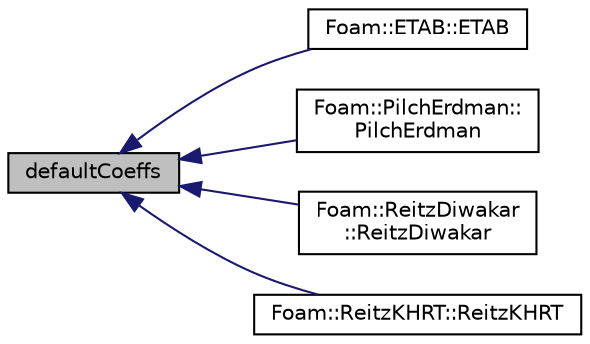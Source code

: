digraph "defaultCoeffs"
{
  bgcolor="transparent";
  edge [fontname="Helvetica",fontsize="10",labelfontname="Helvetica",labelfontsize="10"];
  node [fontname="Helvetica",fontsize="10",shape=record];
  rankdir="LR";
  Node1 [label="defaultCoeffs",height=0.2,width=0.4,color="black", fillcolor="grey75", style="filled" fontcolor="black"];
  Node1 -> Node2 [dir="back",color="midnightblue",fontsize="10",style="solid",fontname="Helvetica"];
  Node2 [label="Foam::ETAB::ETAB",height=0.2,width=0.4,color="black",URL="$classFoam_1_1ETAB.html#ae26662823ae1bd31694c9cb941652d15",tooltip="Construct from dictionary. "];
  Node1 -> Node3 [dir="back",color="midnightblue",fontsize="10",style="solid",fontname="Helvetica"];
  Node3 [label="Foam::PilchErdman::\lPilchErdman",height=0.2,width=0.4,color="black",URL="$classFoam_1_1PilchErdman.html#a22d03562f6767baf5b4acd3952ae5f10",tooltip="Construct from dictionary. "];
  Node1 -> Node4 [dir="back",color="midnightblue",fontsize="10",style="solid",fontname="Helvetica"];
  Node4 [label="Foam::ReitzDiwakar\l::ReitzDiwakar",height=0.2,width=0.4,color="black",URL="$classFoam_1_1ReitzDiwakar.html#adcd5bead8c51e54edb8a18e86999b8db",tooltip="Construct from dictionary. "];
  Node1 -> Node5 [dir="back",color="midnightblue",fontsize="10",style="solid",fontname="Helvetica"];
  Node5 [label="Foam::ReitzKHRT::ReitzKHRT",height=0.2,width=0.4,color="black",URL="$classFoam_1_1ReitzKHRT.html#a37ae70889b8f2ca1de2a8c86f5c08018",tooltip="Construct from dictionary. "];
}

